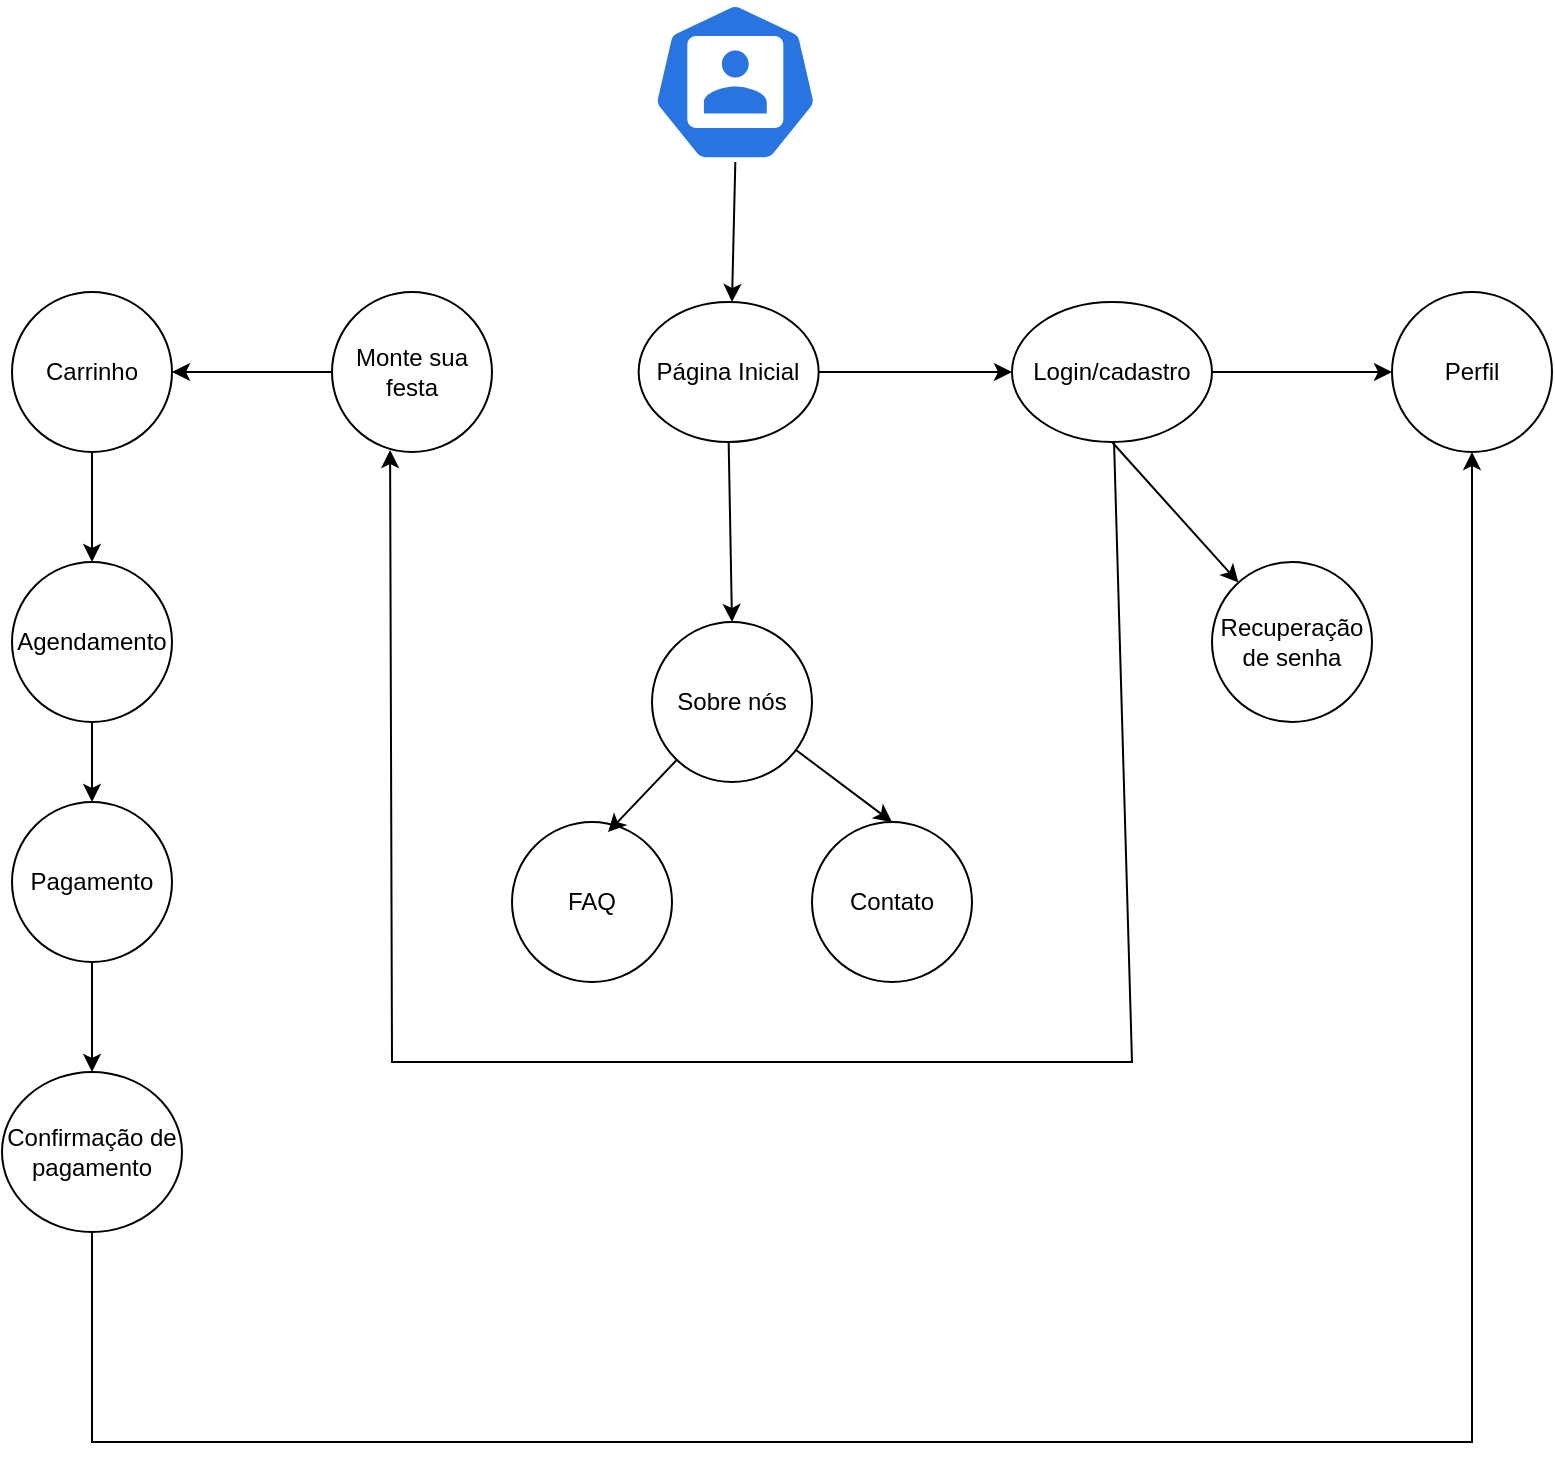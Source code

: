 <mxfile version="24.7.10">
  <diagram name="Página-1" id="5Otb-ThUDiDGSafYDQaY">
    <mxGraphModel dx="1434" dy="780" grid="1" gridSize="10" guides="1" tooltips="1" connect="1" arrows="1" fold="1" page="1" pageScale="1" pageWidth="827" pageHeight="1169" math="0" shadow="0">
      <root>
        <mxCell id="0" />
        <mxCell id="1" parent="0" />
        <mxCell id="a-PJ5GMv2Ck7ddvkaEID-1" value="" style="aspect=fixed;sketch=0;html=1;dashed=0;whitespace=wrap;verticalLabelPosition=bottom;verticalAlign=top;fillColor=#2875E2;strokeColor=#ffffff;points=[[0.005,0.63,0],[0.1,0.2,0],[0.9,0.2,0],[0.5,0,0],[0.995,0.63,0],[0.72,0.99,0],[0.5,1,0],[0.28,0.99,0]];shape=mxgraph.kubernetes.icon2;prIcon=user" parent="1" vertex="1">
          <mxGeometry x="360" y="10" width="83.33" height="80" as="geometry" />
        </mxCell>
        <mxCell id="a-PJ5GMv2Ck7ddvkaEID-3" value="" style="endArrow=classic;html=1;rounded=0;exitX=0.5;exitY=1;exitDx=0;exitDy=0;exitPerimeter=0;" parent="1" source="a-PJ5GMv2Ck7ddvkaEID-1" edge="1">
          <mxGeometry width="50" height="50" relative="1" as="geometry">
            <mxPoint x="390" y="430" as="sourcePoint" />
            <mxPoint x="400" y="160" as="targetPoint" />
          </mxGeometry>
        </mxCell>
        <mxCell id="a-PJ5GMv2Ck7ddvkaEID-4" value="Página Inicial" style="ellipse;whiteSpace=wrap;html=1;" parent="1" vertex="1">
          <mxGeometry x="353.33" y="160" width="90" height="70" as="geometry" />
        </mxCell>
        <mxCell id="a-PJ5GMv2Ck7ddvkaEID-5" value="Login/cadastro" style="ellipse;whiteSpace=wrap;html=1;" parent="1" vertex="1">
          <mxGeometry x="540" y="160" width="100" height="70" as="geometry" />
        </mxCell>
        <mxCell id="a-PJ5GMv2Ck7ddvkaEID-6" value="" style="endArrow=classic;html=1;rounded=0;exitX=1;exitY=0.5;exitDx=0;exitDy=0;entryX=0;entryY=0.5;entryDx=0;entryDy=0;" parent="1" source="a-PJ5GMv2Ck7ddvkaEID-4" target="a-PJ5GMv2Ck7ddvkaEID-5" edge="1">
          <mxGeometry width="50" height="50" relative="1" as="geometry">
            <mxPoint x="390" y="430" as="sourcePoint" />
            <mxPoint x="440" y="380" as="targetPoint" />
          </mxGeometry>
        </mxCell>
        <mxCell id="a-PJ5GMv2Ck7ddvkaEID-7" value="Monte sua festa" style="ellipse;whiteSpace=wrap;html=1;" parent="1" vertex="1">
          <mxGeometry x="200" y="155" width="80" height="80" as="geometry" />
        </mxCell>
        <mxCell id="a-PJ5GMv2Ck7ddvkaEID-8" value="" style="endArrow=classic;html=1;rounded=0;entryX=0.363;entryY=0.988;entryDx=0;entryDy=0;entryPerimeter=0;" parent="1" source="a-PJ5GMv2Ck7ddvkaEID-5" target="a-PJ5GMv2Ck7ddvkaEID-7" edge="1">
          <mxGeometry width="50" height="50" relative="1" as="geometry">
            <mxPoint x="390" y="430" as="sourcePoint" />
            <mxPoint x="400" y="300" as="targetPoint" />
            <Array as="points">
              <mxPoint x="600" y="540" />
              <mxPoint x="230" y="540" />
            </Array>
          </mxGeometry>
        </mxCell>
        <mxCell id="a-PJ5GMv2Ck7ddvkaEID-9" value="Perfil" style="ellipse;whiteSpace=wrap;html=1;" parent="1" vertex="1">
          <mxGeometry x="730" y="155" width="80" height="80" as="geometry" />
        </mxCell>
        <mxCell id="a-PJ5GMv2Ck7ddvkaEID-10" value="" style="endArrow=classic;html=1;rounded=0;exitX=1;exitY=0.5;exitDx=0;exitDy=0;entryX=0;entryY=0.5;entryDx=0;entryDy=0;" parent="1" source="a-PJ5GMv2Ck7ddvkaEID-5" target="a-PJ5GMv2Ck7ddvkaEID-9" edge="1">
          <mxGeometry width="50" height="50" relative="1" as="geometry">
            <mxPoint x="390" y="430" as="sourcePoint" />
            <mxPoint x="440" y="380" as="targetPoint" />
          </mxGeometry>
        </mxCell>
        <mxCell id="a-PJ5GMv2Ck7ddvkaEID-11" value="" style="endArrow=classic;html=1;rounded=0;exitX=0.5;exitY=1;exitDx=0;exitDy=0;" parent="1" source="a-PJ5GMv2Ck7ddvkaEID-5" edge="1" target="a-PJ5GMv2Ck7ddvkaEID-12">
          <mxGeometry width="50" height="50" relative="1" as="geometry">
            <mxPoint x="390" y="430" as="sourcePoint" />
            <mxPoint x="590" y="300" as="targetPoint" />
          </mxGeometry>
        </mxCell>
        <mxCell id="a-PJ5GMv2Ck7ddvkaEID-12" value="Recuperação de senha" style="ellipse;whiteSpace=wrap;html=1;" parent="1" vertex="1">
          <mxGeometry x="640" y="290" width="80" height="80" as="geometry" />
        </mxCell>
        <mxCell id="a-PJ5GMv2Ck7ddvkaEID-14" value="Carrinho" style="ellipse;whiteSpace=wrap;html=1;" parent="1" vertex="1">
          <mxGeometry x="40" y="155" width="80" height="80" as="geometry" />
        </mxCell>
        <mxCell id="a-PJ5GMv2Ck7ddvkaEID-15" value="" style="endArrow=classic;html=1;rounded=0;exitX=0;exitY=0.5;exitDx=0;exitDy=0;entryX=1;entryY=0.5;entryDx=0;entryDy=0;entryPerimeter=0;" parent="1" source="a-PJ5GMv2Ck7ddvkaEID-7" target="a-PJ5GMv2Ck7ddvkaEID-14" edge="1">
          <mxGeometry width="50" height="50" relative="1" as="geometry">
            <mxPoint x="390" y="430" as="sourcePoint" />
            <mxPoint x="130" y="193" as="targetPoint" />
          </mxGeometry>
        </mxCell>
        <mxCell id="a-PJ5GMv2Ck7ddvkaEID-16" value="Agendamento" style="ellipse;whiteSpace=wrap;html=1;" parent="1" vertex="1">
          <mxGeometry x="40" y="290" width="80" height="80" as="geometry" />
        </mxCell>
        <mxCell id="a-PJ5GMv2Ck7ddvkaEID-17" value="Pagamento" style="ellipse;whiteSpace=wrap;html=1;" parent="1" vertex="1">
          <mxGeometry x="40" y="410" width="80" height="80" as="geometry" />
        </mxCell>
        <mxCell id="a-PJ5GMv2Ck7ddvkaEID-18" value="Confirmação de pagamento" style="ellipse;whiteSpace=wrap;html=1;" parent="1" vertex="1">
          <mxGeometry x="35" y="545" width="90" height="80" as="geometry" />
        </mxCell>
        <mxCell id="a-PJ5GMv2Ck7ddvkaEID-19" value="" style="endArrow=classic;html=1;rounded=0;exitX=0.5;exitY=1;exitDx=0;exitDy=0;entryX=0.5;entryY=0;entryDx=0;entryDy=0;" parent="1" source="a-PJ5GMv2Ck7ddvkaEID-14" target="a-PJ5GMv2Ck7ddvkaEID-16" edge="1">
          <mxGeometry width="50" height="50" relative="1" as="geometry">
            <mxPoint x="390" y="430" as="sourcePoint" />
            <mxPoint x="440" y="380" as="targetPoint" />
          </mxGeometry>
        </mxCell>
        <mxCell id="a-PJ5GMv2Ck7ddvkaEID-20" value="" style="endArrow=classic;html=1;rounded=0;exitX=0.5;exitY=1;exitDx=0;exitDy=0;entryX=0.5;entryY=0;entryDx=0;entryDy=0;" parent="1" source="a-PJ5GMv2Ck7ddvkaEID-16" target="a-PJ5GMv2Ck7ddvkaEID-17" edge="1">
          <mxGeometry width="50" height="50" relative="1" as="geometry">
            <mxPoint x="390" y="430" as="sourcePoint" />
            <mxPoint x="440" y="380" as="targetPoint" />
          </mxGeometry>
        </mxCell>
        <mxCell id="a-PJ5GMv2Ck7ddvkaEID-21" value="" style="endArrow=classic;html=1;rounded=0;exitX=0.5;exitY=1;exitDx=0;exitDy=0;entryX=0.5;entryY=0;entryDx=0;entryDy=0;" parent="1" source="a-PJ5GMv2Ck7ddvkaEID-17" target="a-PJ5GMv2Ck7ddvkaEID-18" edge="1">
          <mxGeometry width="50" height="50" relative="1" as="geometry">
            <mxPoint x="390" y="430" as="sourcePoint" />
            <mxPoint x="440" y="380" as="targetPoint" />
          </mxGeometry>
        </mxCell>
        <mxCell id="a-PJ5GMv2Ck7ddvkaEID-22" value="" style="endArrow=classic;html=1;rounded=0;exitX=0.5;exitY=1;exitDx=0;exitDy=0;entryX=0.5;entryY=1;entryDx=0;entryDy=0;" parent="1" source="a-PJ5GMv2Ck7ddvkaEID-18" target="a-PJ5GMv2Ck7ddvkaEID-9" edge="1">
          <mxGeometry width="50" height="50" relative="1" as="geometry">
            <mxPoint x="390" y="430" as="sourcePoint" />
            <mxPoint x="440" y="380" as="targetPoint" />
            <Array as="points">
              <mxPoint x="80" y="730" />
              <mxPoint x="330" y="730" />
              <mxPoint x="520" y="730" />
              <mxPoint x="640" y="730" />
              <mxPoint x="770" y="730" />
            </Array>
          </mxGeometry>
        </mxCell>
        <mxCell id="a-PJ5GMv2Ck7ddvkaEID-23" value="Sobre nós" style="ellipse;whiteSpace=wrap;html=1;" parent="1" vertex="1">
          <mxGeometry x="360" y="320" width="80" height="80" as="geometry" />
        </mxCell>
        <mxCell id="a-PJ5GMv2Ck7ddvkaEID-24" value="" style="endArrow=classic;html=1;rounded=0;exitX=0.5;exitY=1;exitDx=0;exitDy=0;entryX=0.5;entryY=0;entryDx=0;entryDy=0;" parent="1" source="a-PJ5GMv2Ck7ddvkaEID-4" target="a-PJ5GMv2Ck7ddvkaEID-23" edge="1">
          <mxGeometry width="50" height="50" relative="1" as="geometry">
            <mxPoint x="390" y="430" as="sourcePoint" />
            <mxPoint x="440" y="380" as="targetPoint" />
          </mxGeometry>
        </mxCell>
        <mxCell id="a-PJ5GMv2Ck7ddvkaEID-25" value="Contato" style="ellipse;whiteSpace=wrap;html=1;" parent="1" vertex="1">
          <mxGeometry x="440" y="420" width="80" height="80" as="geometry" />
        </mxCell>
        <mxCell id="a-PJ5GMv2Ck7ddvkaEID-27" value="FAQ" style="ellipse;whiteSpace=wrap;html=1;" parent="1" vertex="1">
          <mxGeometry x="290" y="420" width="80" height="80" as="geometry" />
        </mxCell>
        <mxCell id="56uWlo-w-R059QN4NPJt-1" value="" style="endArrow=classic;html=1;rounded=0;entryX=0.5;entryY=0;entryDx=0;entryDy=0;" edge="1" parent="1" source="a-PJ5GMv2Ck7ddvkaEID-23" target="a-PJ5GMv2Ck7ddvkaEID-25">
          <mxGeometry width="50" height="50" relative="1" as="geometry">
            <mxPoint x="390" y="430" as="sourcePoint" />
            <mxPoint x="440" y="380" as="targetPoint" />
          </mxGeometry>
        </mxCell>
        <mxCell id="56uWlo-w-R059QN4NPJt-2" value="" style="endArrow=classic;html=1;rounded=0;entryX=0.6;entryY=0.063;entryDx=0;entryDy=0;entryPerimeter=0;" edge="1" parent="1" source="a-PJ5GMv2Ck7ddvkaEID-23" target="a-PJ5GMv2Ck7ddvkaEID-27">
          <mxGeometry width="50" height="50" relative="1" as="geometry">
            <mxPoint x="300" y="370" as="sourcePoint" />
            <mxPoint x="341" y="404" as="targetPoint" />
          </mxGeometry>
        </mxCell>
      </root>
    </mxGraphModel>
  </diagram>
</mxfile>
